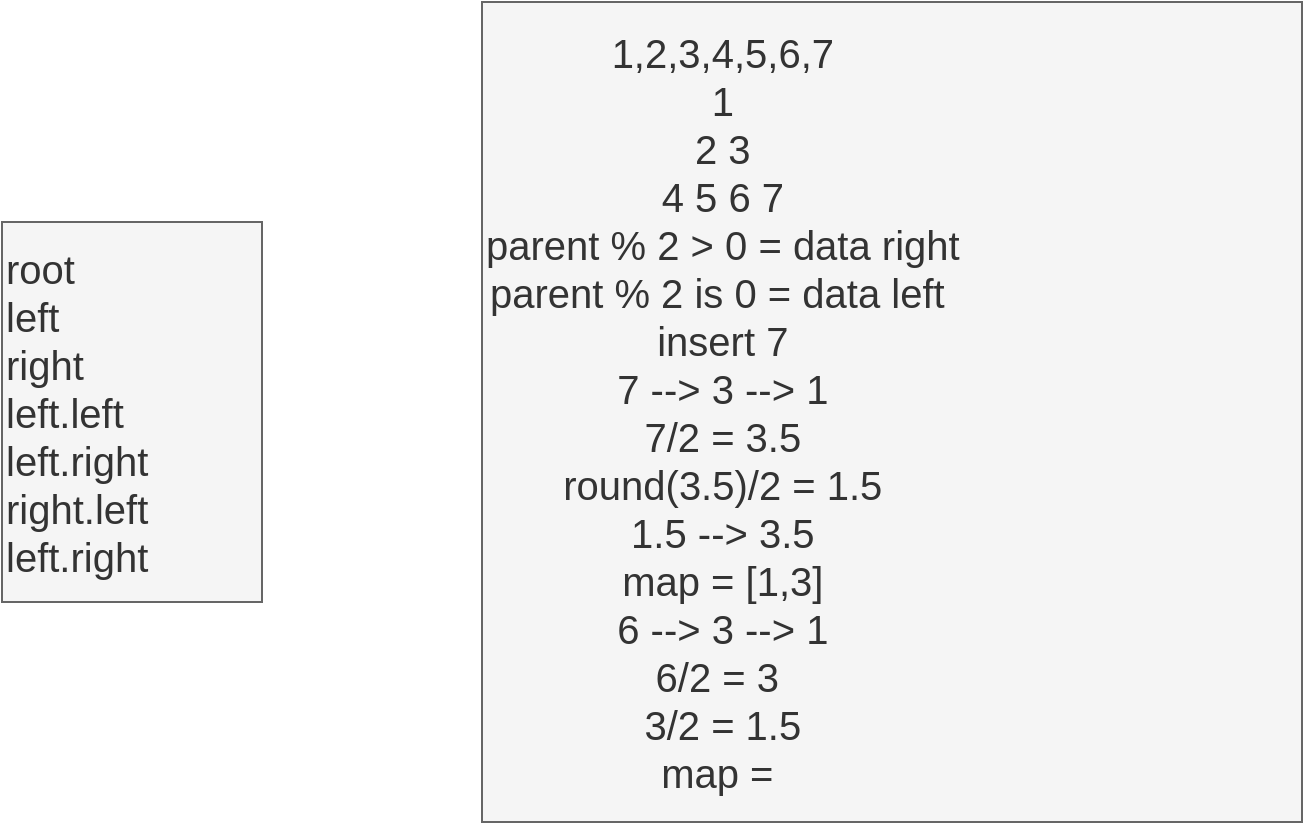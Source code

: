 <mxfile>
    <diagram id="yqlsmV_wo9_5UvarU4Wu" name="Page-1">
        <mxGraphModel dx="1054" dy="610" grid="1" gridSize="10" guides="1" tooltips="1" connect="1" arrows="1" fold="1" page="1" pageScale="1" pageWidth="850" pageHeight="1100" math="0" shadow="0">
            <root>
                <mxCell id="0"/>
                <mxCell id="1" parent="0"/>
                <mxCell id="12" value="&lt;div style=&quot;font-size: 20px&quot;&gt;&lt;font style=&quot;font-size: 20px&quot;&gt;root&lt;/font&gt;&lt;/div&gt;&lt;div style=&quot;font-size: 20px&quot;&gt;&lt;font style=&quot;font-size: 20px&quot;&gt;left&lt;/font&gt;&lt;/div&gt;&lt;div style=&quot;font-size: 20px&quot;&gt;&lt;font style=&quot;font-size: 20px&quot;&gt;right&lt;/font&gt;&lt;/div&gt;&lt;div style=&quot;font-size: 20px&quot;&gt;&lt;font style=&quot;font-size: 20px&quot;&gt;left.left&lt;/font&gt;&lt;/div&gt;&lt;div style=&quot;font-size: 20px&quot;&gt;&lt;font style=&quot;font-size: 20px&quot;&gt;left.right&lt;/font&gt;&lt;/div&gt;&lt;div style=&quot;font-size: 20px&quot;&gt;&lt;font style=&quot;font-size: 20px&quot;&gt;right.left&lt;/font&gt;&lt;/div&gt;&lt;div style=&quot;font-size: 20px&quot;&gt;&lt;font style=&quot;font-size: 20px&quot;&gt;left.right&lt;/font&gt;&lt;/div&gt;" style="text;html=1;strokeColor=#666666;fillColor=#f5f5f5;align=left;verticalAlign=middle;whiteSpace=wrap;rounded=0;fontColor=#333333;" parent="1" vertex="1">
                    <mxGeometry x="40" y="120" width="130" height="190" as="geometry"/>
                </mxCell>
                <mxCell id="13" value="&lt;blockquote style=&quot;margin: 0 0 0 40px ; border: none ; padding: 0px&quot;&gt;&lt;/blockquote&gt;&lt;span style=&quot;font-size: 20px&quot;&gt;&lt;div style=&quot;text-align: center&quot;&gt;&lt;span&gt;1,2,3,4,5,6,7&lt;/span&gt;&lt;/div&gt;&lt;/span&gt;&lt;blockquote style=&quot;margin: 0 0 0 40px ; border: none ; padding: 0px&quot;&gt;&lt;/blockquote&gt;&lt;span style=&quot;font-size: 20px&quot;&gt;&lt;div style=&quot;text-align: center&quot;&gt;&lt;span&gt;1&lt;/span&gt;&lt;/div&gt;&lt;/span&gt;&lt;blockquote style=&quot;margin: 0 0 0 40px ; border: none ; padding: 0px&quot;&gt;&lt;/blockquote&gt;&lt;span style=&quot;font-size: 20px&quot;&gt;&lt;div style=&quot;text-align: center&quot;&gt;&lt;span&gt;2 3&lt;/span&gt;&lt;/div&gt;&lt;/span&gt;&lt;blockquote style=&quot;margin: 0 0 0 40px ; border: none ; padding: 0px&quot;&gt;&lt;/blockquote&gt;&lt;span style=&quot;font-size: 20px&quot;&gt;&lt;div style=&quot;text-align: center&quot;&gt;&lt;span&gt;4 5 6 7&lt;/span&gt;&lt;/div&gt;&lt;/span&gt;&lt;blockquote style=&quot;margin: 0 0 0 40px ; border: none ; padding: 0px&quot;&gt;&lt;/blockquote&gt;&lt;span style=&quot;font-size: 20px&quot;&gt;&lt;div style=&quot;text-align: center&quot;&gt;&lt;span&gt;parent % 2 &amp;gt; 0 = data right&lt;/span&gt;&lt;/div&gt;&lt;/span&gt;&lt;blockquote style=&quot;margin: 0 0 0 40px ; border: none ; padding: 0px&quot;&gt;&lt;/blockquote&gt;&lt;span style=&quot;font-size: 20px&quot;&gt;&lt;div style=&quot;text-align: center&quot;&gt;&lt;span&gt;parent % 2 is 0 = data left&amp;nbsp;&lt;/span&gt;&lt;/div&gt;&lt;/span&gt;&lt;blockquote style=&quot;margin: 0 0 0 40px ; border: none ; padding: 0px&quot;&gt;&lt;/blockquote&gt;&lt;span style=&quot;font-size: 20px&quot;&gt;&lt;div style=&quot;text-align: center&quot;&gt;&lt;span&gt;insert 7&lt;/span&gt;&lt;/div&gt;&lt;/span&gt;&lt;span style=&quot;font-size: 20px&quot;&gt;&lt;div style=&quot;text-align: center&quot;&gt;&lt;span&gt;7 --&amp;gt; 3 --&amp;gt; 1&lt;/span&gt;&lt;/div&gt;&lt;/span&gt;&lt;blockquote style=&quot;margin: 0 0 0 40px ; border: none ; padding: 0px&quot;&gt;&lt;/blockquote&gt;&lt;span style=&quot;font-size: 20px&quot;&gt;&lt;div style=&quot;text-align: center&quot;&gt;&lt;span&gt;7/2 = 3.5&lt;/span&gt;&lt;/div&gt;&lt;/span&gt;&lt;span style=&quot;font-size: 20px&quot;&gt;&lt;div style=&quot;text-align: center&quot;&gt;&lt;span&gt;round(3.5)/2 = 1.5&lt;/span&gt;&lt;/div&gt;&lt;/span&gt;&lt;blockquote style=&quot;margin: 0 0 0 40px ; border: none ; padding: 0px&quot;&gt;&lt;/blockquote&gt;&lt;span style=&quot;font-size: 20px&quot;&gt;&lt;div style=&quot;text-align: center&quot;&gt;&lt;span&gt;1.5 --&amp;gt; 3.5&lt;/span&gt;&lt;/div&gt;&lt;/span&gt;&lt;span style=&quot;font-size: 20px&quot;&gt;&lt;div style=&quot;text-align: center&quot;&gt;&lt;span&gt;map = [1,3]&lt;/span&gt;&lt;/div&gt;&lt;/span&gt;&lt;blockquote style=&quot;margin: 0 0 0 40px ; border: none ; padding: 0px&quot;&gt;&lt;/blockquote&gt;&lt;span style=&quot;font-size: 20px&quot;&gt;&lt;div style=&quot;text-align: center&quot;&gt;&lt;span&gt;6 --&amp;gt; 3 --&amp;gt; 1&lt;/span&gt;&lt;/div&gt;&lt;/span&gt;&lt;span style=&quot;font-size: 20px&quot;&gt;&lt;div style=&quot;text-align: center&quot;&gt;&lt;span&gt;6/2 = 3&amp;nbsp;&lt;/span&gt;&lt;/div&gt;&lt;/span&gt;&lt;blockquote style=&quot;margin: 0 0 0 40px ; border: none ; padding: 0px&quot;&gt;&lt;/blockquote&gt;&lt;span style=&quot;font-size: 20px&quot;&gt;&lt;div style=&quot;text-align: center&quot;&gt;&lt;span&gt;3/2 = 1.5&lt;/span&gt;&lt;/div&gt;&lt;/span&gt;&lt;font&gt;&lt;div&gt;&lt;span style=&quot;font-size: 20px&quot;&gt;&lt;div style=&quot;text-align: center&quot;&gt;&lt;span&gt;map =&amp;nbsp;&lt;/span&gt;&lt;/div&gt;&lt;/span&gt;&lt;/div&gt;&lt;/font&gt;" style="whiteSpace=wrap;html=1;aspect=fixed;fillColor=#f5f5f5;strokeColor=#666666;fontColor=#333333;align=left;" parent="1" vertex="1">
                    <mxGeometry x="280" y="10" width="410" height="410" as="geometry"/>
                </mxCell>
            </root>
        </mxGraphModel>
    </diagram>
</mxfile>
